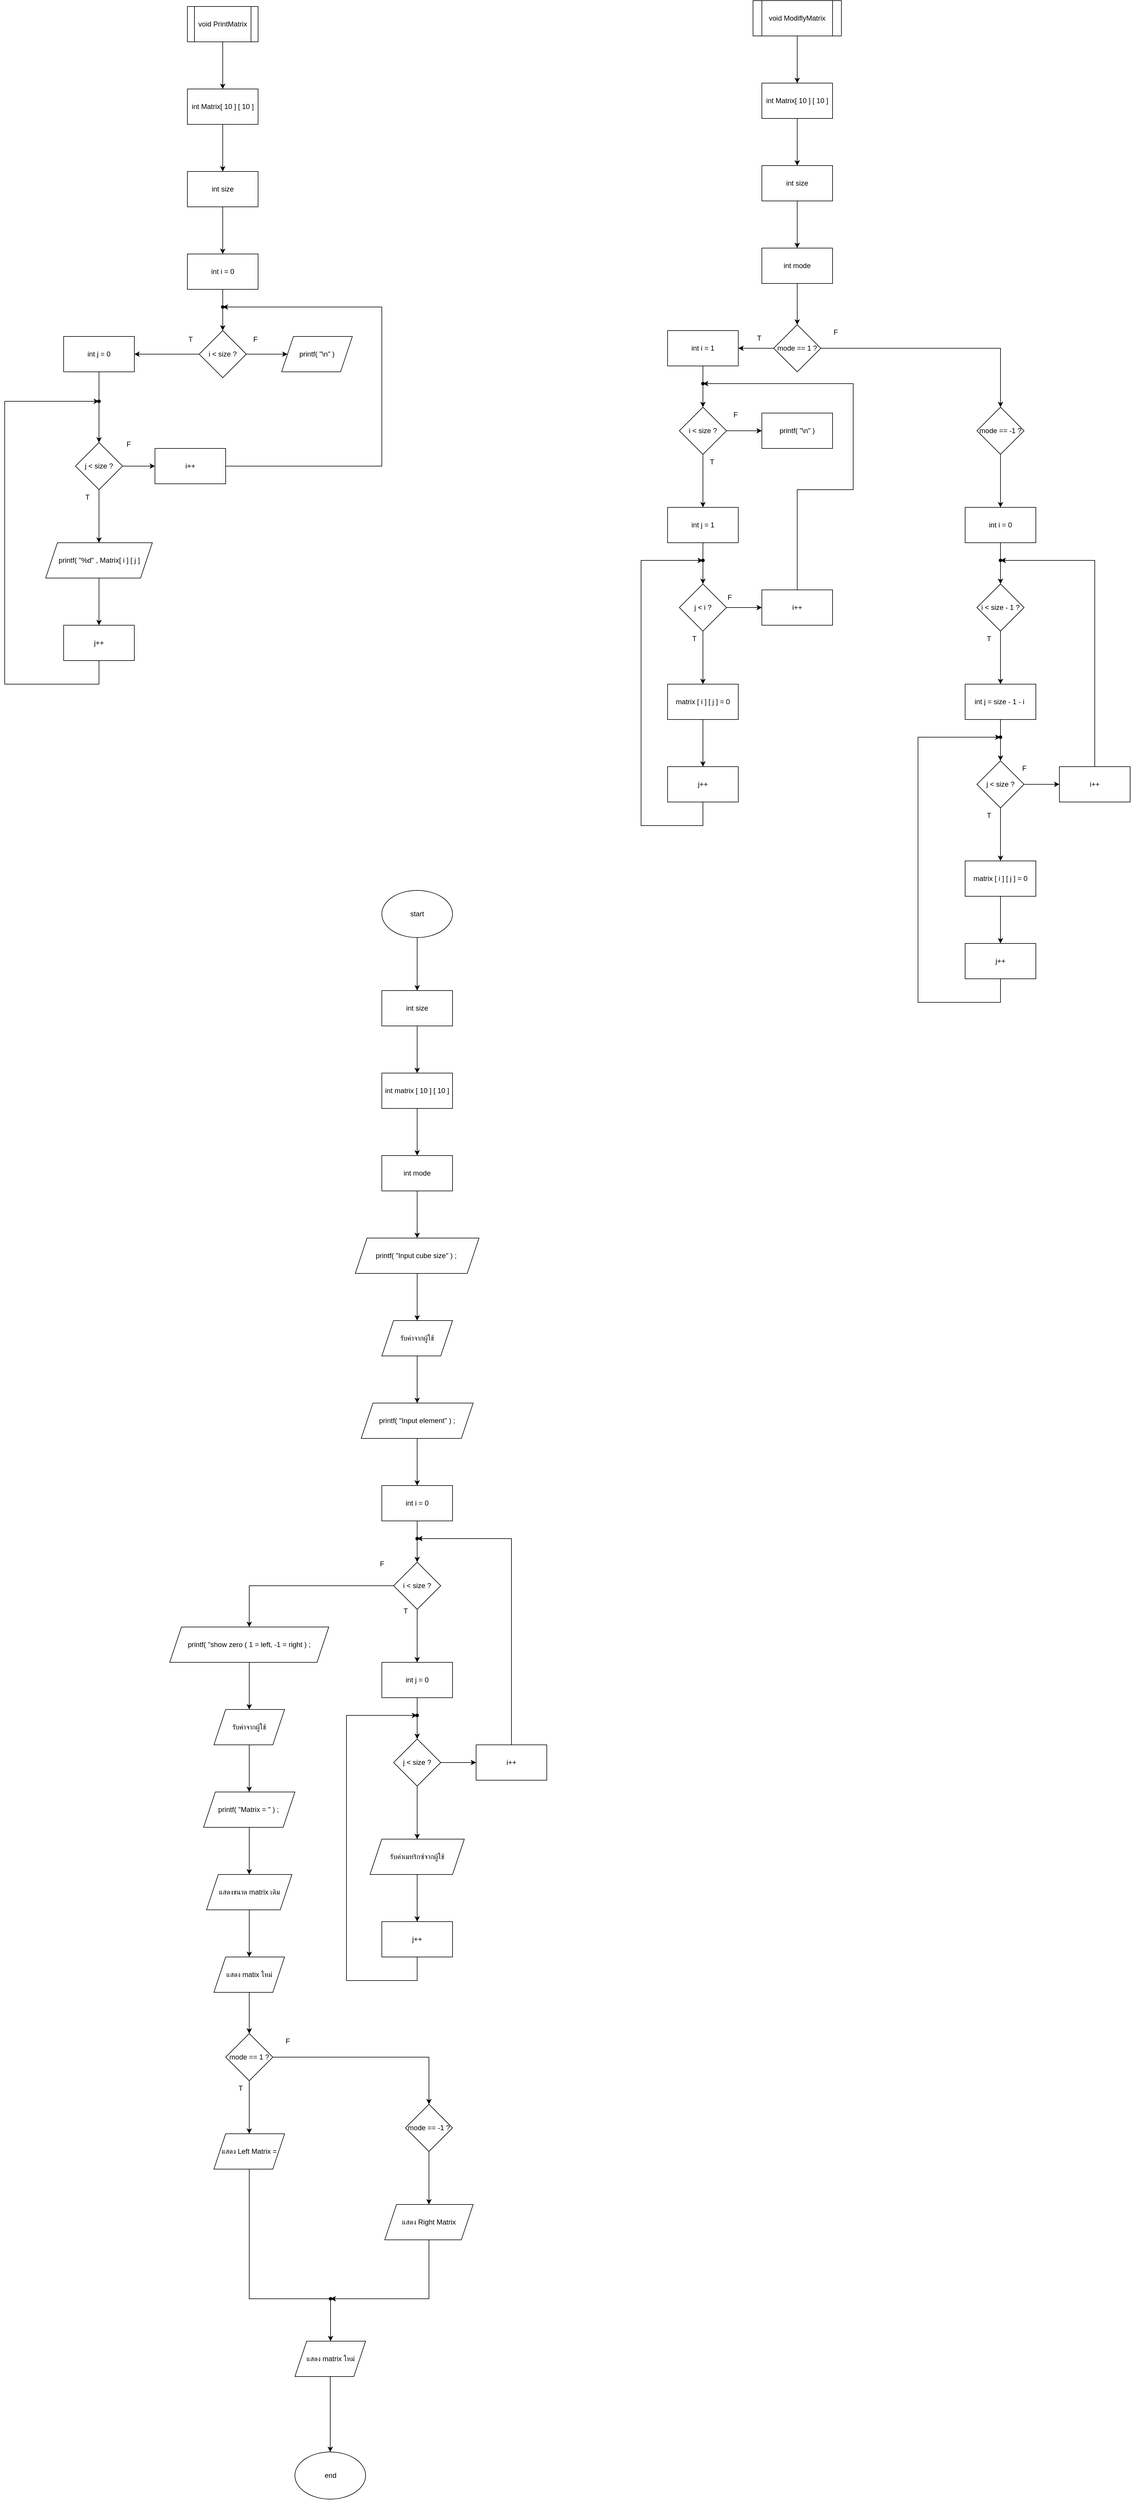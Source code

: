 <mxfile version="25.0.3">
  <diagram name="หน้า-1" id="XO4Dtiv3KIqJaFYEL5M1">
    <mxGraphModel dx="1723" dy="743" grid="1" gridSize="10" guides="1" tooltips="1" connect="1" arrows="1" fold="1" page="1" pageScale="1" pageWidth="827" pageHeight="1169" math="0" shadow="0">
      <root>
        <mxCell id="0" />
        <mxCell id="1" parent="0" />
        <mxCell id="xdzaAA5LjtkjmrcUKKee-7" value="" style="edgeStyle=orthogonalEdgeStyle;rounded=0;orthogonalLoop=1;jettySize=auto;html=1;" edge="1" parent="1" source="xdzaAA5LjtkjmrcUKKee-5" target="xdzaAA5LjtkjmrcUKKee-6">
          <mxGeometry relative="1" as="geometry" />
        </mxCell>
        <mxCell id="xdzaAA5LjtkjmrcUKKee-5" value="void PrintMatrix" style="shape=process;whiteSpace=wrap;html=1;backgroundOutline=1;" vertex="1" parent="1">
          <mxGeometry x="350" y="100" width="120" height="60" as="geometry" />
        </mxCell>
        <mxCell id="xdzaAA5LjtkjmrcUKKee-9" value="" style="edgeStyle=orthogonalEdgeStyle;rounded=0;orthogonalLoop=1;jettySize=auto;html=1;" edge="1" parent="1" source="xdzaAA5LjtkjmrcUKKee-6" target="xdzaAA5LjtkjmrcUKKee-8">
          <mxGeometry relative="1" as="geometry" />
        </mxCell>
        <mxCell id="xdzaAA5LjtkjmrcUKKee-6" value="int Matrix[ 10 ] [ 10 ]" style="whiteSpace=wrap;html=1;" vertex="1" parent="1">
          <mxGeometry x="350" y="240" width="120" height="60" as="geometry" />
        </mxCell>
        <mxCell id="xdzaAA5LjtkjmrcUKKee-11" value="" style="edgeStyle=orthogonalEdgeStyle;rounded=0;orthogonalLoop=1;jettySize=auto;html=1;" edge="1" parent="1" source="xdzaAA5LjtkjmrcUKKee-8" target="xdzaAA5LjtkjmrcUKKee-10">
          <mxGeometry relative="1" as="geometry" />
        </mxCell>
        <mxCell id="xdzaAA5LjtkjmrcUKKee-8" value="int size" style="whiteSpace=wrap;html=1;" vertex="1" parent="1">
          <mxGeometry x="350" y="380" width="120" height="60" as="geometry" />
        </mxCell>
        <mxCell id="xdzaAA5LjtkjmrcUKKee-13" value="" style="edgeStyle=orthogonalEdgeStyle;rounded=0;orthogonalLoop=1;jettySize=auto;html=1;" edge="1" parent="1" source="xdzaAA5LjtkjmrcUKKee-10" target="xdzaAA5LjtkjmrcUKKee-12">
          <mxGeometry relative="1" as="geometry" />
        </mxCell>
        <mxCell id="xdzaAA5LjtkjmrcUKKee-10" value="int i = 0" style="whiteSpace=wrap;html=1;" vertex="1" parent="1">
          <mxGeometry x="350" y="520" width="120" height="60" as="geometry" />
        </mxCell>
        <mxCell id="xdzaAA5LjtkjmrcUKKee-17" value="" style="edgeStyle=orthogonalEdgeStyle;rounded=0;orthogonalLoop=1;jettySize=auto;html=1;" edge="1" parent="1" source="xdzaAA5LjtkjmrcUKKee-12" target="xdzaAA5LjtkjmrcUKKee-16">
          <mxGeometry relative="1" as="geometry" />
        </mxCell>
        <mxCell id="xdzaAA5LjtkjmrcUKKee-22" value="" style="edgeStyle=orthogonalEdgeStyle;rounded=0;orthogonalLoop=1;jettySize=auto;html=1;" edge="1" parent="1" source="xdzaAA5LjtkjmrcUKKee-12" target="xdzaAA5LjtkjmrcUKKee-21">
          <mxGeometry relative="1" as="geometry" />
        </mxCell>
        <mxCell id="xdzaAA5LjtkjmrcUKKee-12" value="i &amp;lt; size ?" style="rhombus;whiteSpace=wrap;html=1;" vertex="1" parent="1">
          <mxGeometry x="370" y="650" width="80" height="80" as="geometry" />
        </mxCell>
        <mxCell id="xdzaAA5LjtkjmrcUKKee-19" value="" style="edgeStyle=orthogonalEdgeStyle;rounded=0;orthogonalLoop=1;jettySize=auto;html=1;" edge="1" parent="1" source="xdzaAA5LjtkjmrcUKKee-16" target="xdzaAA5LjtkjmrcUKKee-18">
          <mxGeometry relative="1" as="geometry" />
        </mxCell>
        <mxCell id="xdzaAA5LjtkjmrcUKKee-16" value="int j = 0" style="whiteSpace=wrap;html=1;" vertex="1" parent="1">
          <mxGeometry x="140" y="660" width="120" height="60" as="geometry" />
        </mxCell>
        <mxCell id="xdzaAA5LjtkjmrcUKKee-25" value="" style="edgeStyle=orthogonalEdgeStyle;rounded=0;orthogonalLoop=1;jettySize=auto;html=1;" edge="1" parent="1" source="xdzaAA5LjtkjmrcUKKee-18" target="xdzaAA5LjtkjmrcUKKee-24">
          <mxGeometry relative="1" as="geometry" />
        </mxCell>
        <mxCell id="xdzaAA5LjtkjmrcUKKee-34" value="" style="edgeStyle=orthogonalEdgeStyle;rounded=0;orthogonalLoop=1;jettySize=auto;html=1;" edge="1" parent="1" source="xdzaAA5LjtkjmrcUKKee-18" target="xdzaAA5LjtkjmrcUKKee-30">
          <mxGeometry relative="1" as="geometry" />
        </mxCell>
        <mxCell id="xdzaAA5LjtkjmrcUKKee-18" value="j &amp;lt; size ?" style="rhombus;whiteSpace=wrap;html=1;" vertex="1" parent="1">
          <mxGeometry x="160" y="840" width="80" height="80" as="geometry" />
        </mxCell>
        <mxCell id="xdzaAA5LjtkjmrcUKKee-20" value="T" style="text;html=1;align=center;verticalAlign=middle;resizable=0;points=[];autosize=1;strokeColor=none;fillColor=none;" vertex="1" parent="1">
          <mxGeometry x="340" y="650" width="30" height="30" as="geometry" />
        </mxCell>
        <mxCell id="xdzaAA5LjtkjmrcUKKee-21" value="printf( &quot;\n&quot; )" style="shape=parallelogram;perimeter=parallelogramPerimeter;whiteSpace=wrap;html=1;fixedSize=1;" vertex="1" parent="1">
          <mxGeometry x="510" y="660" width="120" height="60" as="geometry" />
        </mxCell>
        <mxCell id="xdzaAA5LjtkjmrcUKKee-23" value="F" style="text;html=1;align=center;verticalAlign=middle;resizable=0;points=[];autosize=1;strokeColor=none;fillColor=none;" vertex="1" parent="1">
          <mxGeometry x="450" y="650" width="30" height="30" as="geometry" />
        </mxCell>
        <mxCell id="xdzaAA5LjtkjmrcUKKee-29" value="" style="edgeStyle=orthogonalEdgeStyle;rounded=0;orthogonalLoop=1;jettySize=auto;html=1;" edge="1" parent="1" source="xdzaAA5LjtkjmrcUKKee-24" target="xdzaAA5LjtkjmrcUKKee-28">
          <mxGeometry relative="1" as="geometry" />
        </mxCell>
        <mxCell id="xdzaAA5LjtkjmrcUKKee-24" value="printf( &quot;%d&quot; , Matrix[ i ] [ j ]" style="shape=parallelogram;perimeter=parallelogramPerimeter;whiteSpace=wrap;html=1;fixedSize=1;" vertex="1" parent="1">
          <mxGeometry x="109.5" y="1010" width="181" height="60" as="geometry" />
        </mxCell>
        <mxCell id="xdzaAA5LjtkjmrcUKKee-28" value="j++" style="whiteSpace=wrap;html=1;" vertex="1" parent="1">
          <mxGeometry x="140" y="1150" width="120" height="60" as="geometry" />
        </mxCell>
        <mxCell id="xdzaAA5LjtkjmrcUKKee-30" value="i++" style="whiteSpace=wrap;html=1;" vertex="1" parent="1">
          <mxGeometry x="295" y="850" width="120" height="60" as="geometry" />
        </mxCell>
        <mxCell id="xdzaAA5LjtkjmrcUKKee-32" value="" style="shape=waypoint;sketch=0;fillStyle=solid;size=6;pointerEvents=1;points=[];fillColor=none;resizable=0;rotatable=0;perimeter=centerPerimeter;snapToPoint=1;" vertex="1" parent="1">
          <mxGeometry x="190" y="760" width="20" height="20" as="geometry" />
        </mxCell>
        <mxCell id="xdzaAA5LjtkjmrcUKKee-33" style="edgeStyle=orthogonalEdgeStyle;rounded=0;orthogonalLoop=1;jettySize=auto;html=1;exitX=0.5;exitY=1;exitDx=0;exitDy=0;entryX=0.65;entryY=0.2;entryDx=0;entryDy=0;entryPerimeter=0;" edge="1" parent="1" source="xdzaAA5LjtkjmrcUKKee-28" target="xdzaAA5LjtkjmrcUKKee-32">
          <mxGeometry relative="1" as="geometry">
            <Array as="points">
              <mxPoint x="200" y="1250" />
              <mxPoint x="40" y="1250" />
              <mxPoint x="40" y="770" />
            </Array>
          </mxGeometry>
        </mxCell>
        <mxCell id="xdzaAA5LjtkjmrcUKKee-35" value="T" style="text;html=1;align=center;verticalAlign=middle;resizable=0;points=[];autosize=1;strokeColor=none;fillColor=none;" vertex="1" parent="1">
          <mxGeometry x="165" y="918" width="30" height="30" as="geometry" />
        </mxCell>
        <mxCell id="xdzaAA5LjtkjmrcUKKee-36" value="F" style="text;html=1;align=center;verticalAlign=middle;resizable=0;points=[];autosize=1;strokeColor=none;fillColor=none;" vertex="1" parent="1">
          <mxGeometry x="235" y="828" width="30" height="30" as="geometry" />
        </mxCell>
        <mxCell id="xdzaAA5LjtkjmrcUKKee-37" value="" style="shape=waypoint;sketch=0;fillStyle=solid;size=6;pointerEvents=1;points=[];fillColor=none;resizable=0;rotatable=0;perimeter=centerPerimeter;snapToPoint=1;" vertex="1" parent="1">
          <mxGeometry x="400" y="600" width="20" height="20" as="geometry" />
        </mxCell>
        <mxCell id="xdzaAA5LjtkjmrcUKKee-38" style="edgeStyle=orthogonalEdgeStyle;rounded=0;orthogonalLoop=1;jettySize=auto;html=1;exitX=1;exitY=0.5;exitDx=0;exitDy=0;entryX=0.75;entryY=1.1;entryDx=0;entryDy=0;entryPerimeter=0;" edge="1" parent="1" source="xdzaAA5LjtkjmrcUKKee-30" target="xdzaAA5LjtkjmrcUKKee-37">
          <mxGeometry relative="1" as="geometry">
            <Array as="points">
              <mxPoint x="680" y="880" />
              <mxPoint x="680" y="610" />
            </Array>
          </mxGeometry>
        </mxCell>
        <mxCell id="xdzaAA5LjtkjmrcUKKee-41" value="" style="edgeStyle=orthogonalEdgeStyle;rounded=0;orthogonalLoop=1;jettySize=auto;html=1;" edge="1" parent="1" source="xdzaAA5LjtkjmrcUKKee-39" target="xdzaAA5LjtkjmrcUKKee-40">
          <mxGeometry relative="1" as="geometry" />
        </mxCell>
        <mxCell id="xdzaAA5LjtkjmrcUKKee-39" value="void ModiflyMatrix" style="shape=process;whiteSpace=wrap;html=1;backgroundOutline=1;" vertex="1" parent="1">
          <mxGeometry x="1310" y="90" width="150" height="60" as="geometry" />
        </mxCell>
        <mxCell id="xdzaAA5LjtkjmrcUKKee-43" value="" style="edgeStyle=orthogonalEdgeStyle;rounded=0;orthogonalLoop=1;jettySize=auto;html=1;" edge="1" parent="1" source="xdzaAA5LjtkjmrcUKKee-40" target="xdzaAA5LjtkjmrcUKKee-42">
          <mxGeometry relative="1" as="geometry" />
        </mxCell>
        <mxCell id="xdzaAA5LjtkjmrcUKKee-40" value="int Matrix[ 10 ] [ 10 ]" style="whiteSpace=wrap;html=1;" vertex="1" parent="1">
          <mxGeometry x="1325" y="230" width="120" height="60" as="geometry" />
        </mxCell>
        <mxCell id="xdzaAA5LjtkjmrcUKKee-45" value="" style="edgeStyle=orthogonalEdgeStyle;rounded=0;orthogonalLoop=1;jettySize=auto;html=1;" edge="1" parent="1" source="xdzaAA5LjtkjmrcUKKee-42" target="xdzaAA5LjtkjmrcUKKee-44">
          <mxGeometry relative="1" as="geometry" />
        </mxCell>
        <mxCell id="xdzaAA5LjtkjmrcUKKee-42" value="int size" style="whiteSpace=wrap;html=1;" vertex="1" parent="1">
          <mxGeometry x="1325" y="370" width="120" height="60" as="geometry" />
        </mxCell>
        <mxCell id="xdzaAA5LjtkjmrcUKKee-47" value="" style="edgeStyle=orthogonalEdgeStyle;rounded=0;orthogonalLoop=1;jettySize=auto;html=1;" edge="1" parent="1" source="xdzaAA5LjtkjmrcUKKee-44" target="xdzaAA5LjtkjmrcUKKee-46">
          <mxGeometry relative="1" as="geometry" />
        </mxCell>
        <mxCell id="xdzaAA5LjtkjmrcUKKee-44" value="int mode" style="whiteSpace=wrap;html=1;" vertex="1" parent="1">
          <mxGeometry x="1325" y="510" width="120" height="60" as="geometry" />
        </mxCell>
        <mxCell id="xdzaAA5LjtkjmrcUKKee-52" value="" style="edgeStyle=orthogonalEdgeStyle;rounded=0;orthogonalLoop=1;jettySize=auto;html=1;" edge="1" parent="1" source="xdzaAA5LjtkjmrcUKKee-46" target="xdzaAA5LjtkjmrcUKKee-51">
          <mxGeometry relative="1" as="geometry" />
        </mxCell>
        <mxCell id="xdzaAA5LjtkjmrcUKKee-76" value="" style="edgeStyle=orthogonalEdgeStyle;rounded=0;orthogonalLoop=1;jettySize=auto;html=1;" edge="1" parent="1" source="xdzaAA5LjtkjmrcUKKee-46" target="xdzaAA5LjtkjmrcUKKee-75">
          <mxGeometry relative="1" as="geometry" />
        </mxCell>
        <mxCell id="xdzaAA5LjtkjmrcUKKee-46" value="mode == 1 ?" style="rhombus;whiteSpace=wrap;html=1;" vertex="1" parent="1">
          <mxGeometry x="1345" y="640" width="80" height="80" as="geometry" />
        </mxCell>
        <mxCell id="xdzaAA5LjtkjmrcUKKee-50" value="T" style="text;html=1;align=center;verticalAlign=middle;resizable=0;points=[];autosize=1;strokeColor=none;fillColor=none;" vertex="1" parent="1">
          <mxGeometry x="1305" y="648" width="30" height="30" as="geometry" />
        </mxCell>
        <mxCell id="xdzaAA5LjtkjmrcUKKee-54" value="" style="edgeStyle=orthogonalEdgeStyle;rounded=0;orthogonalLoop=1;jettySize=auto;html=1;" edge="1" parent="1" source="xdzaAA5LjtkjmrcUKKee-51" target="xdzaAA5LjtkjmrcUKKee-53">
          <mxGeometry relative="1" as="geometry" />
        </mxCell>
        <mxCell id="xdzaAA5LjtkjmrcUKKee-51" value="int i = 1" style="whiteSpace=wrap;html=1;" vertex="1" parent="1">
          <mxGeometry x="1165" y="650" width="120" height="60" as="geometry" />
        </mxCell>
        <mxCell id="xdzaAA5LjtkjmrcUKKee-56" value="" style="edgeStyle=orthogonalEdgeStyle;rounded=0;orthogonalLoop=1;jettySize=auto;html=1;" edge="1" parent="1" source="xdzaAA5LjtkjmrcUKKee-53" target="xdzaAA5LjtkjmrcUKKee-55">
          <mxGeometry relative="1" as="geometry" />
        </mxCell>
        <mxCell id="xdzaAA5LjtkjmrcUKKee-73" value="" style="edgeStyle=orthogonalEdgeStyle;rounded=0;orthogonalLoop=1;jettySize=auto;html=1;" edge="1" parent="1" source="xdzaAA5LjtkjmrcUKKee-53" target="xdzaAA5LjtkjmrcUKKee-72">
          <mxGeometry relative="1" as="geometry" />
        </mxCell>
        <mxCell id="xdzaAA5LjtkjmrcUKKee-53" value="i &amp;lt; size ?" style="rhombus;whiteSpace=wrap;html=1;" vertex="1" parent="1">
          <mxGeometry x="1185" y="780" width="80" height="80" as="geometry" />
        </mxCell>
        <mxCell id="xdzaAA5LjtkjmrcUKKee-59" value="" style="edgeStyle=orthogonalEdgeStyle;rounded=0;orthogonalLoop=1;jettySize=auto;html=1;" edge="1" parent="1" source="xdzaAA5LjtkjmrcUKKee-55" target="xdzaAA5LjtkjmrcUKKee-58">
          <mxGeometry relative="1" as="geometry" />
        </mxCell>
        <mxCell id="xdzaAA5LjtkjmrcUKKee-55" value="int j = 1" style="whiteSpace=wrap;html=1;" vertex="1" parent="1">
          <mxGeometry x="1165" y="950" width="120" height="60" as="geometry" />
        </mxCell>
        <mxCell id="xdzaAA5LjtkjmrcUKKee-57" value="T" style="text;html=1;align=center;verticalAlign=middle;resizable=0;points=[];autosize=1;strokeColor=none;fillColor=none;" vertex="1" parent="1">
          <mxGeometry x="1225" y="858" width="30" height="30" as="geometry" />
        </mxCell>
        <mxCell id="xdzaAA5LjtkjmrcUKKee-63" value="" style="edgeStyle=orthogonalEdgeStyle;rounded=0;orthogonalLoop=1;jettySize=auto;html=1;" edge="1" parent="1" source="xdzaAA5LjtkjmrcUKKee-58" target="xdzaAA5LjtkjmrcUKKee-62">
          <mxGeometry relative="1" as="geometry" />
        </mxCell>
        <mxCell id="xdzaAA5LjtkjmrcUKKee-70" value="" style="edgeStyle=orthogonalEdgeStyle;rounded=0;orthogonalLoop=1;jettySize=auto;html=1;" edge="1" parent="1" source="xdzaAA5LjtkjmrcUKKee-58" target="xdzaAA5LjtkjmrcUKKee-69">
          <mxGeometry relative="1" as="geometry" />
        </mxCell>
        <mxCell id="xdzaAA5LjtkjmrcUKKee-58" value="j &amp;lt; i ?" style="rhombus;whiteSpace=wrap;html=1;" vertex="1" parent="1">
          <mxGeometry x="1185" y="1080" width="80" height="80" as="geometry" />
        </mxCell>
        <mxCell id="xdzaAA5LjtkjmrcUKKee-65" value="" style="edgeStyle=orthogonalEdgeStyle;rounded=0;orthogonalLoop=1;jettySize=auto;html=1;" edge="1" parent="1" source="xdzaAA5LjtkjmrcUKKee-62" target="xdzaAA5LjtkjmrcUKKee-64">
          <mxGeometry relative="1" as="geometry" />
        </mxCell>
        <mxCell id="xdzaAA5LjtkjmrcUKKee-62" value="matrix [ i ] [ j ] = 0" style="whiteSpace=wrap;html=1;" vertex="1" parent="1">
          <mxGeometry x="1165" y="1250" width="120" height="60" as="geometry" />
        </mxCell>
        <mxCell id="xdzaAA5LjtkjmrcUKKee-64" value="j++" style="whiteSpace=wrap;html=1;" vertex="1" parent="1">
          <mxGeometry x="1165" y="1390" width="120" height="60" as="geometry" />
        </mxCell>
        <mxCell id="xdzaAA5LjtkjmrcUKKee-66" value="" style="shape=waypoint;sketch=0;fillStyle=solid;size=6;pointerEvents=1;points=[];fillColor=none;resizable=0;rotatable=0;perimeter=centerPerimeter;snapToPoint=1;" vertex="1" parent="1">
          <mxGeometry x="1215" y="1030" width="20" height="20" as="geometry" />
        </mxCell>
        <mxCell id="xdzaAA5LjtkjmrcUKKee-67" style="edgeStyle=orthogonalEdgeStyle;rounded=0;orthogonalLoop=1;jettySize=auto;html=1;exitX=0.5;exitY=1;exitDx=0;exitDy=0;entryX=0.023;entryY=0.614;entryDx=0;entryDy=0;entryPerimeter=0;" edge="1" parent="1" source="xdzaAA5LjtkjmrcUKKee-64" target="xdzaAA5LjtkjmrcUKKee-66">
          <mxGeometry relative="1" as="geometry">
            <Array as="points">
              <mxPoint x="1225" y="1490" />
              <mxPoint x="1120" y="1490" />
              <mxPoint x="1120" y="1040" />
            </Array>
          </mxGeometry>
        </mxCell>
        <mxCell id="xdzaAA5LjtkjmrcUKKee-68" value="T" style="text;html=1;align=center;verticalAlign=middle;resizable=0;points=[];autosize=1;strokeColor=none;fillColor=none;" vertex="1" parent="1">
          <mxGeometry x="1195" y="1158" width="30" height="30" as="geometry" />
        </mxCell>
        <mxCell id="xdzaAA5LjtkjmrcUKKee-102" style="edgeStyle=orthogonalEdgeStyle;rounded=0;orthogonalLoop=1;jettySize=auto;html=1;exitX=0.5;exitY=0;exitDx=0;exitDy=0;" edge="1" parent="1" source="xdzaAA5LjtkjmrcUKKee-69" target="xdzaAA5LjtkjmrcUKKee-100">
          <mxGeometry relative="1" as="geometry">
            <Array as="points">
              <mxPoint x="1385" y="920" />
              <mxPoint x="1480" y="920" />
              <mxPoint x="1480" y="740" />
            </Array>
          </mxGeometry>
        </mxCell>
        <mxCell id="xdzaAA5LjtkjmrcUKKee-69" value="i++" style="whiteSpace=wrap;html=1;" vertex="1" parent="1">
          <mxGeometry x="1325" y="1090" width="120" height="60" as="geometry" />
        </mxCell>
        <mxCell id="xdzaAA5LjtkjmrcUKKee-71" value="F" style="text;html=1;align=center;verticalAlign=middle;resizable=0;points=[];autosize=1;strokeColor=none;fillColor=none;" vertex="1" parent="1">
          <mxGeometry x="1255" y="1088" width="30" height="30" as="geometry" />
        </mxCell>
        <mxCell id="xdzaAA5LjtkjmrcUKKee-72" value="printf( &quot;\n&quot; )" style="whiteSpace=wrap;html=1;" vertex="1" parent="1">
          <mxGeometry x="1325" y="790" width="120" height="60" as="geometry" />
        </mxCell>
        <mxCell id="xdzaAA5LjtkjmrcUKKee-74" value="F" style="text;html=1;align=center;verticalAlign=middle;resizable=0;points=[];autosize=1;strokeColor=none;fillColor=none;" vertex="1" parent="1">
          <mxGeometry x="1265" y="778" width="30" height="30" as="geometry" />
        </mxCell>
        <mxCell id="xdzaAA5LjtkjmrcUKKee-79" value="" style="edgeStyle=orthogonalEdgeStyle;rounded=0;orthogonalLoop=1;jettySize=auto;html=1;" edge="1" parent="1" source="xdzaAA5LjtkjmrcUKKee-75" target="xdzaAA5LjtkjmrcUKKee-78">
          <mxGeometry relative="1" as="geometry" />
        </mxCell>
        <mxCell id="xdzaAA5LjtkjmrcUKKee-75" value="mode == -1 ?" style="rhombus;whiteSpace=wrap;html=1;" vertex="1" parent="1">
          <mxGeometry x="1690" y="780" width="80" height="80" as="geometry" />
        </mxCell>
        <mxCell id="xdzaAA5LjtkjmrcUKKee-77" value="F" style="text;html=1;align=center;verticalAlign=middle;resizable=0;points=[];autosize=1;strokeColor=none;fillColor=none;" vertex="1" parent="1">
          <mxGeometry x="1435" y="638" width="30" height="30" as="geometry" />
        </mxCell>
        <mxCell id="xdzaAA5LjtkjmrcUKKee-81" value="" style="edgeStyle=orthogonalEdgeStyle;rounded=0;orthogonalLoop=1;jettySize=auto;html=1;" edge="1" parent="1" source="xdzaAA5LjtkjmrcUKKee-78" target="xdzaAA5LjtkjmrcUKKee-80">
          <mxGeometry relative="1" as="geometry" />
        </mxCell>
        <mxCell id="xdzaAA5LjtkjmrcUKKee-78" value="int i = 0" style="whiteSpace=wrap;html=1;" vertex="1" parent="1">
          <mxGeometry x="1670" y="950" width="120" height="60" as="geometry" />
        </mxCell>
        <mxCell id="xdzaAA5LjtkjmrcUKKee-85" value="" style="edgeStyle=orthogonalEdgeStyle;rounded=0;orthogonalLoop=1;jettySize=auto;html=1;" edge="1" parent="1" source="xdzaAA5LjtkjmrcUKKee-80" target="xdzaAA5LjtkjmrcUKKee-84">
          <mxGeometry relative="1" as="geometry" />
        </mxCell>
        <mxCell id="xdzaAA5LjtkjmrcUKKee-80" value="i &amp;lt; size - 1 ?" style="rhombus;whiteSpace=wrap;html=1;" vertex="1" parent="1">
          <mxGeometry x="1690" y="1080" width="80" height="80" as="geometry" />
        </mxCell>
        <mxCell id="xdzaAA5LjtkjmrcUKKee-87" value="" style="edgeStyle=orthogonalEdgeStyle;rounded=0;orthogonalLoop=1;jettySize=auto;html=1;" edge="1" parent="1" source="xdzaAA5LjtkjmrcUKKee-84" target="xdzaAA5LjtkjmrcUKKee-86">
          <mxGeometry relative="1" as="geometry" />
        </mxCell>
        <mxCell id="xdzaAA5LjtkjmrcUKKee-84" value="int j = size - 1 - i&amp;nbsp;" style="whiteSpace=wrap;html=1;" vertex="1" parent="1">
          <mxGeometry x="1670" y="1250" width="120" height="60" as="geometry" />
        </mxCell>
        <mxCell id="xdzaAA5LjtkjmrcUKKee-90" value="" style="edgeStyle=orthogonalEdgeStyle;rounded=0;orthogonalLoop=1;jettySize=auto;html=1;" edge="1" parent="1" source="xdzaAA5LjtkjmrcUKKee-86" target="xdzaAA5LjtkjmrcUKKee-89">
          <mxGeometry relative="1" as="geometry" />
        </mxCell>
        <mxCell id="xdzaAA5LjtkjmrcUKKee-104" value="" style="edgeStyle=orthogonalEdgeStyle;rounded=0;orthogonalLoop=1;jettySize=auto;html=1;" edge="1" parent="1" source="xdzaAA5LjtkjmrcUKKee-86" target="xdzaAA5LjtkjmrcUKKee-103">
          <mxGeometry relative="1" as="geometry" />
        </mxCell>
        <mxCell id="xdzaAA5LjtkjmrcUKKee-86" value="j &amp;lt; size ?" style="rhombus;whiteSpace=wrap;html=1;" vertex="1" parent="1">
          <mxGeometry x="1690" y="1380" width="80" height="80" as="geometry" />
        </mxCell>
        <mxCell id="xdzaAA5LjtkjmrcUKKee-88" value="T" style="text;html=1;align=center;verticalAlign=middle;resizable=0;points=[];autosize=1;strokeColor=none;fillColor=none;" vertex="1" parent="1">
          <mxGeometry x="1695" y="1158" width="30" height="30" as="geometry" />
        </mxCell>
        <mxCell id="xdzaAA5LjtkjmrcUKKee-94" value="" style="edgeStyle=orthogonalEdgeStyle;rounded=0;orthogonalLoop=1;jettySize=auto;html=1;" edge="1" parent="1" source="xdzaAA5LjtkjmrcUKKee-89" target="xdzaAA5LjtkjmrcUKKee-93">
          <mxGeometry relative="1" as="geometry" />
        </mxCell>
        <mxCell id="xdzaAA5LjtkjmrcUKKee-89" value="matrix [ i ] [ j ] = 0" style="whiteSpace=wrap;html=1;" vertex="1" parent="1">
          <mxGeometry x="1670" y="1550" width="120" height="60" as="geometry" />
        </mxCell>
        <mxCell id="xdzaAA5LjtkjmrcUKKee-93" value="j++" style="whiteSpace=wrap;html=1;" vertex="1" parent="1">
          <mxGeometry x="1670" y="1690" width="120" height="60" as="geometry" />
        </mxCell>
        <mxCell id="xdzaAA5LjtkjmrcUKKee-95" value="" style="shape=waypoint;sketch=0;fillStyle=solid;size=6;pointerEvents=1;points=[];fillColor=none;resizable=0;rotatable=0;perimeter=centerPerimeter;snapToPoint=1;" vertex="1" parent="1">
          <mxGeometry x="1720" y="1330" width="20" height="20" as="geometry" />
        </mxCell>
        <mxCell id="xdzaAA5LjtkjmrcUKKee-96" style="edgeStyle=orthogonalEdgeStyle;rounded=0;orthogonalLoop=1;jettySize=auto;html=1;exitX=0.5;exitY=1;exitDx=0;exitDy=0;entryX=0.227;entryY=0.477;entryDx=0;entryDy=0;entryPerimeter=0;" edge="1" parent="1" source="xdzaAA5LjtkjmrcUKKee-93" target="xdzaAA5LjtkjmrcUKKee-95">
          <mxGeometry relative="1" as="geometry">
            <Array as="points">
              <mxPoint x="1730" y="1790" />
              <mxPoint x="1590" y="1790" />
              <mxPoint x="1590" y="1340" />
            </Array>
          </mxGeometry>
        </mxCell>
        <mxCell id="xdzaAA5LjtkjmrcUKKee-97" value="T" style="text;html=1;align=center;verticalAlign=middle;resizable=0;points=[];autosize=1;strokeColor=none;fillColor=none;" vertex="1" parent="1">
          <mxGeometry x="1695" y="1458" width="30" height="30" as="geometry" />
        </mxCell>
        <mxCell id="xdzaAA5LjtkjmrcUKKee-100" value="" style="shape=waypoint;sketch=0;fillStyle=solid;size=6;pointerEvents=1;points=[];fillColor=none;resizable=0;rotatable=0;perimeter=centerPerimeter;snapToPoint=1;" vertex="1" parent="1">
          <mxGeometry x="1215" y="730" width="20" height="20" as="geometry" />
        </mxCell>
        <mxCell id="xdzaAA5LjtkjmrcUKKee-103" value="i++" style="whiteSpace=wrap;html=1;" vertex="1" parent="1">
          <mxGeometry x="1830" y="1390" width="120" height="60" as="geometry" />
        </mxCell>
        <mxCell id="xdzaAA5LjtkjmrcUKKee-105" value="F" style="text;html=1;align=center;verticalAlign=middle;resizable=0;points=[];autosize=1;strokeColor=none;fillColor=none;" vertex="1" parent="1">
          <mxGeometry x="1755" y="1378" width="30" height="30" as="geometry" />
        </mxCell>
        <mxCell id="xdzaAA5LjtkjmrcUKKee-106" value="" style="shape=waypoint;sketch=0;fillStyle=solid;size=6;pointerEvents=1;points=[];fillColor=none;resizable=0;rotatable=0;perimeter=centerPerimeter;snapToPoint=1;" vertex="1" parent="1">
          <mxGeometry x="1720" y="1030" width="20" height="20" as="geometry" />
        </mxCell>
        <mxCell id="xdzaAA5LjtkjmrcUKKee-107" style="edgeStyle=orthogonalEdgeStyle;rounded=0;orthogonalLoop=1;jettySize=auto;html=1;exitX=0.5;exitY=0;exitDx=0;exitDy=0;entryX=0.909;entryY=0.432;entryDx=0;entryDy=0;entryPerimeter=0;" edge="1" parent="1" source="xdzaAA5LjtkjmrcUKKee-103" target="xdzaAA5LjtkjmrcUKKee-106">
          <mxGeometry relative="1" as="geometry">
            <Array as="points">
              <mxPoint x="1890" y="1040" />
            </Array>
          </mxGeometry>
        </mxCell>
        <mxCell id="xdzaAA5LjtkjmrcUKKee-110" value="" style="edgeStyle=orthogonalEdgeStyle;rounded=0;orthogonalLoop=1;jettySize=auto;html=1;" edge="1" parent="1" source="xdzaAA5LjtkjmrcUKKee-108" target="xdzaAA5LjtkjmrcUKKee-109">
          <mxGeometry relative="1" as="geometry" />
        </mxCell>
        <mxCell id="xdzaAA5LjtkjmrcUKKee-108" value="start" style="ellipse;whiteSpace=wrap;html=1;" vertex="1" parent="1">
          <mxGeometry x="680" y="1600" width="120" height="80" as="geometry" />
        </mxCell>
        <mxCell id="xdzaAA5LjtkjmrcUKKee-112" value="" style="edgeStyle=orthogonalEdgeStyle;rounded=0;orthogonalLoop=1;jettySize=auto;html=1;" edge="1" parent="1" source="xdzaAA5LjtkjmrcUKKee-109" target="xdzaAA5LjtkjmrcUKKee-111">
          <mxGeometry relative="1" as="geometry" />
        </mxCell>
        <mxCell id="xdzaAA5LjtkjmrcUKKee-109" value="int size" style="whiteSpace=wrap;html=1;" vertex="1" parent="1">
          <mxGeometry x="680" y="1770" width="120" height="60" as="geometry" />
        </mxCell>
        <mxCell id="xdzaAA5LjtkjmrcUKKee-114" value="" style="edgeStyle=orthogonalEdgeStyle;rounded=0;orthogonalLoop=1;jettySize=auto;html=1;" edge="1" parent="1" source="xdzaAA5LjtkjmrcUKKee-111" target="xdzaAA5LjtkjmrcUKKee-113">
          <mxGeometry relative="1" as="geometry" />
        </mxCell>
        <mxCell id="xdzaAA5LjtkjmrcUKKee-111" value="int matrix [ 10 ] [ 10 ]" style="whiteSpace=wrap;html=1;" vertex="1" parent="1">
          <mxGeometry x="680" y="1910" width="120" height="60" as="geometry" />
        </mxCell>
        <mxCell id="xdzaAA5LjtkjmrcUKKee-116" value="" style="edgeStyle=orthogonalEdgeStyle;rounded=0;orthogonalLoop=1;jettySize=auto;html=1;" edge="1" parent="1" source="xdzaAA5LjtkjmrcUKKee-113" target="xdzaAA5LjtkjmrcUKKee-115">
          <mxGeometry relative="1" as="geometry" />
        </mxCell>
        <mxCell id="xdzaAA5LjtkjmrcUKKee-113" value="int mode" style="whiteSpace=wrap;html=1;" vertex="1" parent="1">
          <mxGeometry x="680" y="2050" width="120" height="60" as="geometry" />
        </mxCell>
        <mxCell id="xdzaAA5LjtkjmrcUKKee-118" value="" style="edgeStyle=orthogonalEdgeStyle;rounded=0;orthogonalLoop=1;jettySize=auto;html=1;" edge="1" parent="1" source="xdzaAA5LjtkjmrcUKKee-115" target="xdzaAA5LjtkjmrcUKKee-117">
          <mxGeometry relative="1" as="geometry" />
        </mxCell>
        <mxCell id="xdzaAA5LjtkjmrcUKKee-115" value="printf( &quot;Input cube size&quot; ) ;&amp;nbsp;" style="shape=parallelogram;perimeter=parallelogramPerimeter;whiteSpace=wrap;html=1;fixedSize=1;" vertex="1" parent="1">
          <mxGeometry x="635" y="2190" width="210" height="60" as="geometry" />
        </mxCell>
        <mxCell id="xdzaAA5LjtkjmrcUKKee-120" value="" style="edgeStyle=orthogonalEdgeStyle;rounded=0;orthogonalLoop=1;jettySize=auto;html=1;" edge="1" parent="1" source="xdzaAA5LjtkjmrcUKKee-117" target="xdzaAA5LjtkjmrcUKKee-119">
          <mxGeometry relative="1" as="geometry" />
        </mxCell>
        <mxCell id="xdzaAA5LjtkjmrcUKKee-117" value="รับค่าจากผู้ใช้" style="shape=parallelogram;perimeter=parallelogramPerimeter;whiteSpace=wrap;html=1;fixedSize=1;" vertex="1" parent="1">
          <mxGeometry x="680" y="2330" width="120" height="60" as="geometry" />
        </mxCell>
        <mxCell id="xdzaAA5LjtkjmrcUKKee-122" value="" style="edgeStyle=orthogonalEdgeStyle;rounded=0;orthogonalLoop=1;jettySize=auto;html=1;" edge="1" parent="1" source="xdzaAA5LjtkjmrcUKKee-119" target="xdzaAA5LjtkjmrcUKKee-121">
          <mxGeometry relative="1" as="geometry" />
        </mxCell>
        <mxCell id="xdzaAA5LjtkjmrcUKKee-119" value="printf( &quot;Input element&quot; ) ;" style="shape=parallelogram;perimeter=parallelogramPerimeter;whiteSpace=wrap;html=1;fixedSize=1;" vertex="1" parent="1">
          <mxGeometry x="645" y="2470" width="190" height="60" as="geometry" />
        </mxCell>
        <mxCell id="xdzaAA5LjtkjmrcUKKee-124" value="" style="edgeStyle=orthogonalEdgeStyle;rounded=0;orthogonalLoop=1;jettySize=auto;html=1;" edge="1" parent="1" source="xdzaAA5LjtkjmrcUKKee-121" target="xdzaAA5LjtkjmrcUKKee-123">
          <mxGeometry relative="1" as="geometry" />
        </mxCell>
        <mxCell id="xdzaAA5LjtkjmrcUKKee-121" value="int i = 0" style="whiteSpace=wrap;html=1;" vertex="1" parent="1">
          <mxGeometry x="680" y="2610" width="120" height="60" as="geometry" />
        </mxCell>
        <mxCell id="xdzaAA5LjtkjmrcUKKee-126" value="" style="edgeStyle=orthogonalEdgeStyle;rounded=0;orthogonalLoop=1;jettySize=auto;html=1;" edge="1" parent="1" source="xdzaAA5LjtkjmrcUKKee-123" target="xdzaAA5LjtkjmrcUKKee-125">
          <mxGeometry relative="1" as="geometry" />
        </mxCell>
        <mxCell id="xdzaAA5LjtkjmrcUKKee-141" value="" style="edgeStyle=orthogonalEdgeStyle;rounded=0;orthogonalLoop=1;jettySize=auto;html=1;" edge="1" parent="1" source="xdzaAA5LjtkjmrcUKKee-123" target="xdzaAA5LjtkjmrcUKKee-140">
          <mxGeometry relative="1" as="geometry" />
        </mxCell>
        <mxCell id="xdzaAA5LjtkjmrcUKKee-123" value="i &amp;lt; size ?" style="rhombus;whiteSpace=wrap;html=1;" vertex="1" parent="1">
          <mxGeometry x="700" y="2740" width="80" height="80" as="geometry" />
        </mxCell>
        <mxCell id="xdzaAA5LjtkjmrcUKKee-128" value="" style="edgeStyle=orthogonalEdgeStyle;rounded=0;orthogonalLoop=1;jettySize=auto;html=1;" edge="1" parent="1" source="xdzaAA5LjtkjmrcUKKee-125" target="xdzaAA5LjtkjmrcUKKee-127">
          <mxGeometry relative="1" as="geometry" />
        </mxCell>
        <mxCell id="xdzaAA5LjtkjmrcUKKee-125" value="int j = 0" style="whiteSpace=wrap;html=1;" vertex="1" parent="1">
          <mxGeometry x="680" y="2910" width="120" height="60" as="geometry" />
        </mxCell>
        <mxCell id="xdzaAA5LjtkjmrcUKKee-131" value="" style="edgeStyle=orthogonalEdgeStyle;rounded=0;orthogonalLoop=1;jettySize=auto;html=1;" edge="1" parent="1" source="xdzaAA5LjtkjmrcUKKee-127" target="xdzaAA5LjtkjmrcUKKee-130">
          <mxGeometry relative="1" as="geometry" />
        </mxCell>
        <mxCell id="xdzaAA5LjtkjmrcUKKee-135" value="" style="edgeStyle=orthogonalEdgeStyle;rounded=0;orthogonalLoop=1;jettySize=auto;html=1;" edge="1" parent="1" source="xdzaAA5LjtkjmrcUKKee-127" target="xdzaAA5LjtkjmrcUKKee-134">
          <mxGeometry relative="1" as="geometry" />
        </mxCell>
        <mxCell id="xdzaAA5LjtkjmrcUKKee-127" value="j &amp;lt; size ?" style="rhombus;whiteSpace=wrap;html=1;" vertex="1" parent="1">
          <mxGeometry x="700" y="3040" width="80" height="80" as="geometry" />
        </mxCell>
        <mxCell id="xdzaAA5LjtkjmrcUKKee-129" value="T" style="text;html=1;align=center;verticalAlign=middle;resizable=0;points=[];autosize=1;strokeColor=none;fillColor=none;" vertex="1" parent="1">
          <mxGeometry x="705" y="2808" width="30" height="30" as="geometry" />
        </mxCell>
        <mxCell id="xdzaAA5LjtkjmrcUKKee-133" value="" style="edgeStyle=orthogonalEdgeStyle;rounded=0;orthogonalLoop=1;jettySize=auto;html=1;" edge="1" parent="1" source="xdzaAA5LjtkjmrcUKKee-130" target="xdzaAA5LjtkjmrcUKKee-132">
          <mxGeometry relative="1" as="geometry" />
        </mxCell>
        <mxCell id="xdzaAA5LjtkjmrcUKKee-130" value="รับค่าเมทริกซ์จากผู้ใช้" style="shape=parallelogram;perimeter=parallelogramPerimeter;whiteSpace=wrap;html=1;fixedSize=1;" vertex="1" parent="1">
          <mxGeometry x="660" y="3210" width="160" height="60" as="geometry" />
        </mxCell>
        <mxCell id="xdzaAA5LjtkjmrcUKKee-132" value="j++" style="whiteSpace=wrap;html=1;" vertex="1" parent="1">
          <mxGeometry x="680" y="3350" width="120" height="60" as="geometry" />
        </mxCell>
        <mxCell id="xdzaAA5LjtkjmrcUKKee-134" value="i++" style="whiteSpace=wrap;html=1;" vertex="1" parent="1">
          <mxGeometry x="840" y="3050" width="120" height="60" as="geometry" />
        </mxCell>
        <mxCell id="xdzaAA5LjtkjmrcUKKee-136" value="" style="shape=waypoint;sketch=0;fillStyle=solid;size=6;pointerEvents=1;points=[];fillColor=none;resizable=0;rotatable=0;perimeter=centerPerimeter;snapToPoint=1;" vertex="1" parent="1">
          <mxGeometry x="730" y="2990" width="20" height="20" as="geometry" />
        </mxCell>
        <mxCell id="xdzaAA5LjtkjmrcUKKee-137" value="" style="shape=waypoint;sketch=0;fillStyle=solid;size=6;pointerEvents=1;points=[];fillColor=none;resizable=0;rotatable=0;perimeter=centerPerimeter;snapToPoint=1;" vertex="1" parent="1">
          <mxGeometry x="730" y="2690" width="20" height="20" as="geometry" />
        </mxCell>
        <mxCell id="xdzaAA5LjtkjmrcUKKee-138" style="edgeStyle=orthogonalEdgeStyle;rounded=0;orthogonalLoop=1;jettySize=auto;html=1;exitX=0.5;exitY=0;exitDx=0;exitDy=0;entryX=1.025;entryY=0.15;entryDx=0;entryDy=0;entryPerimeter=0;" edge="1" parent="1" source="xdzaAA5LjtkjmrcUKKee-134" target="xdzaAA5LjtkjmrcUKKee-137">
          <mxGeometry relative="1" as="geometry">
            <Array as="points">
              <mxPoint x="900" y="2700" />
            </Array>
          </mxGeometry>
        </mxCell>
        <mxCell id="xdzaAA5LjtkjmrcUKKee-139" style="edgeStyle=orthogonalEdgeStyle;rounded=0;orthogonalLoop=1;jettySize=auto;html=1;exitX=0.5;exitY=1;exitDx=0;exitDy=0;entryX=-0.142;entryY=0.9;entryDx=0;entryDy=0;entryPerimeter=0;" edge="1" parent="1" source="xdzaAA5LjtkjmrcUKKee-132" target="xdzaAA5LjtkjmrcUKKee-136">
          <mxGeometry relative="1" as="geometry">
            <Array as="points">
              <mxPoint x="740" y="3450" />
              <mxPoint x="620" y="3450" />
              <mxPoint x="620" y="3000" />
            </Array>
          </mxGeometry>
        </mxCell>
        <mxCell id="xdzaAA5LjtkjmrcUKKee-144" value="" style="edgeStyle=orthogonalEdgeStyle;rounded=0;orthogonalLoop=1;jettySize=auto;html=1;" edge="1" parent="1" source="xdzaAA5LjtkjmrcUKKee-140" target="xdzaAA5LjtkjmrcUKKee-143">
          <mxGeometry relative="1" as="geometry" />
        </mxCell>
        <mxCell id="xdzaAA5LjtkjmrcUKKee-140" value="printf( &quot;show zero ( 1 = left, -1 = right ) ;" style="shape=parallelogram;perimeter=parallelogramPerimeter;whiteSpace=wrap;html=1;fixedSize=1;" vertex="1" parent="1">
          <mxGeometry x="320" y="2850" width="270" height="60" as="geometry" />
        </mxCell>
        <mxCell id="xdzaAA5LjtkjmrcUKKee-142" value="F" style="text;html=1;align=center;verticalAlign=middle;resizable=0;points=[];autosize=1;strokeColor=none;fillColor=none;" vertex="1" parent="1">
          <mxGeometry x="665" y="2728" width="30" height="30" as="geometry" />
        </mxCell>
        <mxCell id="xdzaAA5LjtkjmrcUKKee-146" value="" style="edgeStyle=orthogonalEdgeStyle;rounded=0;orthogonalLoop=1;jettySize=auto;html=1;" edge="1" parent="1" source="xdzaAA5LjtkjmrcUKKee-143" target="xdzaAA5LjtkjmrcUKKee-145">
          <mxGeometry relative="1" as="geometry" />
        </mxCell>
        <mxCell id="xdzaAA5LjtkjmrcUKKee-143" value="รับค่าจากผู้ใช้" style="shape=parallelogram;perimeter=parallelogramPerimeter;whiteSpace=wrap;html=1;fixedSize=1;" vertex="1" parent="1">
          <mxGeometry x="395" y="2990" width="120" height="60" as="geometry" />
        </mxCell>
        <mxCell id="xdzaAA5LjtkjmrcUKKee-148" value="" style="edgeStyle=orthogonalEdgeStyle;rounded=0;orthogonalLoop=1;jettySize=auto;html=1;" edge="1" parent="1" source="xdzaAA5LjtkjmrcUKKee-145" target="xdzaAA5LjtkjmrcUKKee-147">
          <mxGeometry relative="1" as="geometry" />
        </mxCell>
        <mxCell id="xdzaAA5LjtkjmrcUKKee-145" value="printf( &quot;Matrix = &quot; ) ;&amp;nbsp;" style="shape=parallelogram;perimeter=parallelogramPerimeter;whiteSpace=wrap;html=1;fixedSize=1;" vertex="1" parent="1">
          <mxGeometry x="377.5" y="3130" width="155" height="60" as="geometry" />
        </mxCell>
        <mxCell id="xdzaAA5LjtkjmrcUKKee-151" value="" style="edgeStyle=orthogonalEdgeStyle;rounded=0;orthogonalLoop=1;jettySize=auto;html=1;" edge="1" parent="1" source="xdzaAA5LjtkjmrcUKKee-147" target="xdzaAA5LjtkjmrcUKKee-150">
          <mxGeometry relative="1" as="geometry" />
        </mxCell>
        <mxCell id="xdzaAA5LjtkjmrcUKKee-147" value="แสดงขนาด matrix เดิม" style="shape=parallelogram;perimeter=parallelogramPerimeter;whiteSpace=wrap;html=1;fixedSize=1;" vertex="1" parent="1">
          <mxGeometry x="382.5" y="3270" width="145" height="60" as="geometry" />
        </mxCell>
        <mxCell id="xdzaAA5LjtkjmrcUKKee-153" value="" style="edgeStyle=orthogonalEdgeStyle;rounded=0;orthogonalLoop=1;jettySize=auto;html=1;" edge="1" parent="1" source="xdzaAA5LjtkjmrcUKKee-150" target="xdzaAA5LjtkjmrcUKKee-152">
          <mxGeometry relative="1" as="geometry" />
        </mxCell>
        <mxCell id="xdzaAA5LjtkjmrcUKKee-150" value="แสดง matix ใหม่" style="shape=parallelogram;perimeter=parallelogramPerimeter;whiteSpace=wrap;html=1;fixedSize=1;" vertex="1" parent="1">
          <mxGeometry x="395" y="3410" width="120" height="60" as="geometry" />
        </mxCell>
        <mxCell id="xdzaAA5LjtkjmrcUKKee-155" value="" style="edgeStyle=orthogonalEdgeStyle;rounded=0;orthogonalLoop=1;jettySize=auto;html=1;" edge="1" parent="1" source="xdzaAA5LjtkjmrcUKKee-152" target="xdzaAA5LjtkjmrcUKKee-154">
          <mxGeometry relative="1" as="geometry" />
        </mxCell>
        <mxCell id="xdzaAA5LjtkjmrcUKKee-157" value="" style="edgeStyle=orthogonalEdgeStyle;rounded=0;orthogonalLoop=1;jettySize=auto;html=1;" edge="1" parent="1" source="xdzaAA5LjtkjmrcUKKee-152" target="xdzaAA5LjtkjmrcUKKee-156">
          <mxGeometry relative="1" as="geometry" />
        </mxCell>
        <mxCell id="xdzaAA5LjtkjmrcUKKee-152" value="mode == 1 ?" style="rhombus;whiteSpace=wrap;html=1;" vertex="1" parent="1">
          <mxGeometry x="415" y="3540" width="80" height="80" as="geometry" />
        </mxCell>
        <mxCell id="xdzaAA5LjtkjmrcUKKee-163" value="" style="edgeStyle=orthogonalEdgeStyle;rounded=0;orthogonalLoop=1;jettySize=auto;html=1;" edge="1" parent="1" source="xdzaAA5LjtkjmrcUKKee-154" target="xdzaAA5LjtkjmrcUKKee-162">
          <mxGeometry relative="1" as="geometry">
            <Array as="points">
              <mxPoint x="455" y="3990" />
              <mxPoint x="593" y="3990" />
            </Array>
          </mxGeometry>
        </mxCell>
        <mxCell id="xdzaAA5LjtkjmrcUKKee-154" value="แสดง Left Matrix =" style="shape=parallelogram;perimeter=parallelogramPerimeter;whiteSpace=wrap;html=1;fixedSize=1;" vertex="1" parent="1">
          <mxGeometry x="395" y="3710" width="120" height="60" as="geometry" />
        </mxCell>
        <mxCell id="xdzaAA5LjtkjmrcUKKee-161" value="" style="edgeStyle=orthogonalEdgeStyle;rounded=0;orthogonalLoop=1;jettySize=auto;html=1;" edge="1" parent="1" source="xdzaAA5LjtkjmrcUKKee-156" target="xdzaAA5LjtkjmrcUKKee-160">
          <mxGeometry relative="1" as="geometry" />
        </mxCell>
        <mxCell id="xdzaAA5LjtkjmrcUKKee-156" value="mode == -1 ?" style="rhombus;whiteSpace=wrap;html=1;" vertex="1" parent="1">
          <mxGeometry x="720" y="3660" width="80" height="80" as="geometry" />
        </mxCell>
        <mxCell id="xdzaAA5LjtkjmrcUKKee-158" value="T" style="text;html=1;align=center;verticalAlign=middle;resizable=0;points=[];autosize=1;strokeColor=none;fillColor=none;" vertex="1" parent="1">
          <mxGeometry x="425" y="3618" width="30" height="30" as="geometry" />
        </mxCell>
        <mxCell id="xdzaAA5LjtkjmrcUKKee-159" value="F" style="text;html=1;align=center;verticalAlign=middle;resizable=0;points=[];autosize=1;strokeColor=none;fillColor=none;" vertex="1" parent="1">
          <mxGeometry x="505" y="3538" width="30" height="30" as="geometry" />
        </mxCell>
        <mxCell id="xdzaAA5LjtkjmrcUKKee-160" value="แสดง Right Matrix" style="shape=parallelogram;perimeter=parallelogramPerimeter;whiteSpace=wrap;html=1;fixedSize=1;" vertex="1" parent="1">
          <mxGeometry x="685" y="3830" width="150" height="60" as="geometry" />
        </mxCell>
        <mxCell id="xdzaAA5LjtkjmrcUKKee-167" style="edgeStyle=orthogonalEdgeStyle;rounded=0;orthogonalLoop=1;jettySize=auto;html=1;exitX=0.5;exitY=1;exitDx=0;exitDy=0;entryX=0.5;entryY=0;entryDx=0;entryDy=0;" edge="1" parent="1" source="xdzaAA5LjtkjmrcUKKee-162" target="xdzaAA5LjtkjmrcUKKee-166">
          <mxGeometry relative="1" as="geometry" />
        </mxCell>
        <mxCell id="xdzaAA5LjtkjmrcUKKee-162" value="แสดง matrix ใหม่" style="shape=parallelogram;perimeter=parallelogramPerimeter;whiteSpace=wrap;html=1;fixedSize=1;" vertex="1" parent="1">
          <mxGeometry x="532.5" y="4062" width="120" height="60" as="geometry" />
        </mxCell>
        <mxCell id="xdzaAA5LjtkjmrcUKKee-164" value="" style="shape=waypoint;sketch=0;fillStyle=solid;size=6;pointerEvents=1;points=[];fillColor=none;resizable=0;rotatable=0;perimeter=centerPerimeter;snapToPoint=1;" vertex="1" parent="1">
          <mxGeometry x="583" y="3980" width="20" height="20" as="geometry" />
        </mxCell>
        <mxCell id="xdzaAA5LjtkjmrcUKKee-165" style="edgeStyle=orthogonalEdgeStyle;rounded=0;orthogonalLoop=1;jettySize=auto;html=1;exitX=0.5;exitY=1;exitDx=0;exitDy=0;entryX=0.833;entryY=0.567;entryDx=0;entryDy=0;entryPerimeter=0;" edge="1" parent="1" source="xdzaAA5LjtkjmrcUKKee-160" target="xdzaAA5LjtkjmrcUKKee-164">
          <mxGeometry relative="1" as="geometry">
            <Array as="points">
              <mxPoint x="760" y="3990" />
            </Array>
          </mxGeometry>
        </mxCell>
        <mxCell id="xdzaAA5LjtkjmrcUKKee-166" value="end" style="ellipse;whiteSpace=wrap;html=1;" vertex="1" parent="1">
          <mxGeometry x="532.5" y="4250" width="120" height="80" as="geometry" />
        </mxCell>
      </root>
    </mxGraphModel>
  </diagram>
</mxfile>
